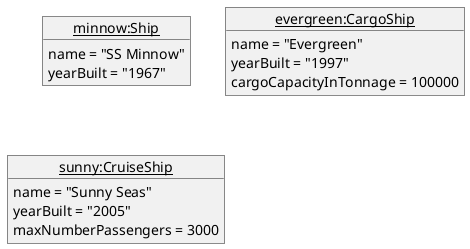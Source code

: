 @startuml
object "<u>minnow:Ship</u>" as S {
  name = "SS Minnow"
  yearBuilt = "1967"
}

object "<u>evergreen:CargoShip</u>" as CS {
  name = "Evergreen"
  yearBuilt = "1997"
  cargoCapacityInTonnage = 100000
}

object "<u>sunny:CruiseShip</u>" as CC {
  name = "Sunny Seas"
  yearBuilt = "2005"
  maxNumberPassengers = 3000
}
@enduml
